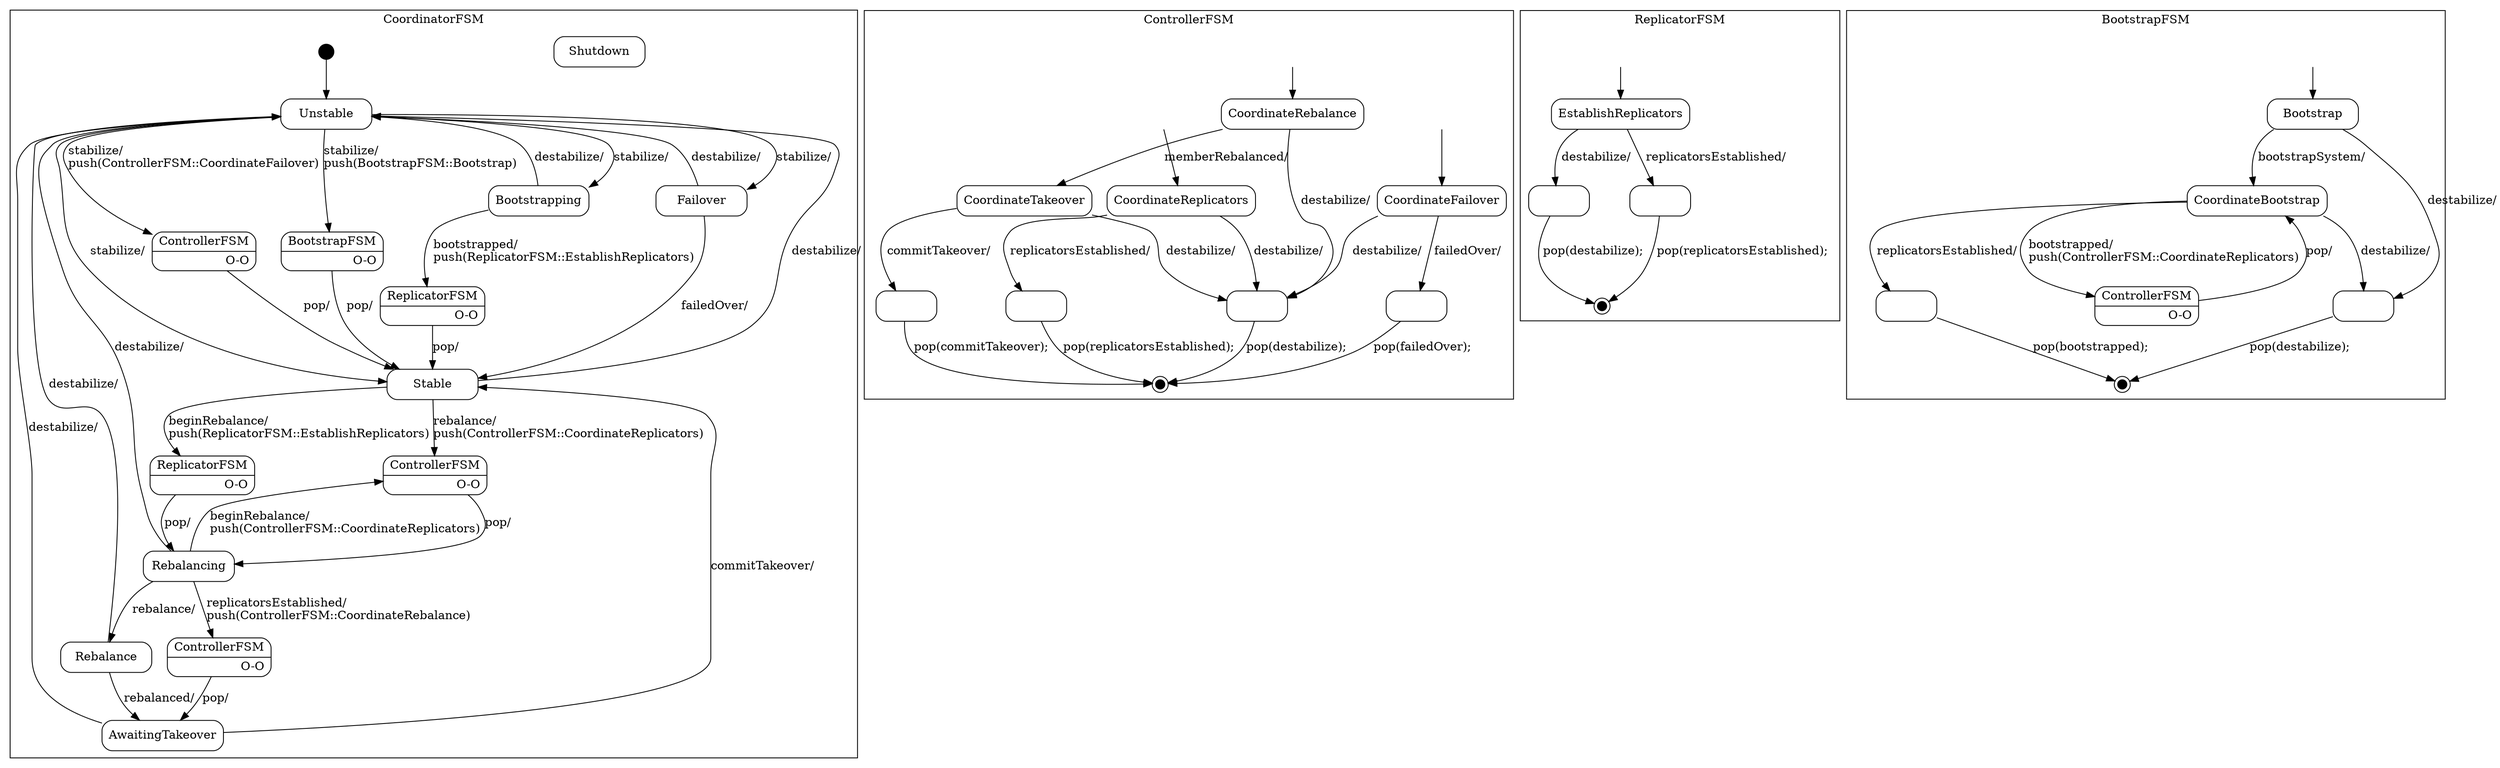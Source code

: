 digraph Coordinator {

    node
        [shape=Mrecord width=1.5];

    subgraph cluster_CoordinatorFSM {

        label="CoordinatorFSM";

        //
        // States (Nodes)
        //

        "CoordinatorFSM::Unstable"
            [label="{Unstable}"];

        "CoordinatorFSM::Stable"
            [label="{Stable}"];

        "CoordinatorFSM::Failover"
            [label="{Failover}"];

        "CoordinatorFSM::Bootstrapping"
            [label="{Bootstrapping}"];

        "CoordinatorFSM::Rebalancing"
            [label="{Rebalancing}"];

        "CoordinatorFSM::Rebalance"
            [label="{Rebalance}"];

        "CoordinatorFSM::AwaitingTakeover"
            [label="{AwaitingTakeover}"];

        "CoordinatorFSM::Shutdown"
            [label="{Shutdown}"];

        "CoordinatorFSM::Rebalancing::ReplicatorFSM"
            [label="{ReplicatorFSM|O-O\r}"]

        "CoordinatorFSM::AwaitingTakeover::ControllerFSM"
            [label="{ControllerFSM|O-O\r}"]

        "CoordinatorFSM::Stable::ReplicatorFSM"
            [label="{ReplicatorFSM|O-O\r}"]

        "CoordinatorFSM::Rebalancing::ControllerFSM"
            [label="{ControllerFSM|O-O\r}"]

        "CoordinatorFSM::Stable::ControllerFSM"
            [label="{ControllerFSM|O-O\r}"]

        "CoordinatorFSM::Stable::BootstrapFSM"
            [label="{BootstrapFSM|O-O\r}"]

        "%start"
            [label="" shape=circle style=filled fillcolor=black width=0.25];

        //
        // Transitions (Edges)
        //

        "CoordinatorFSM::Unstable" -> "CoordinatorFSM::Stable::ControllerFSM"
            [label="stabilize/\lpush(ControllerFSM::CoordinateFailover)\l"];

        "CoordinatorFSM::Unstable" -> "CoordinatorFSM::Failover"
            [label="stabilize/\l"];

        "CoordinatorFSM::Unstable" -> "CoordinatorFSM::Stable::BootstrapFSM"
            [label="stabilize/\lpush(BootstrapFSM::Bootstrap)\l"];

        "CoordinatorFSM::Unstable" -> "CoordinatorFSM::Bootstrapping"
            [label="stabilize/\l"];

        "CoordinatorFSM::Unstable" -> "CoordinatorFSM::Stable"
            [label="stabilize/\l"];

        "CoordinatorFSM::Stable" -> "CoordinatorFSM::Rebalancing::ControllerFSM"
            [label="rebalance/\lpush(ControllerFSM::CoordinateReplicators)\l"];

        "CoordinatorFSM::Stable" -> "CoordinatorFSM::Rebalancing::ReplicatorFSM"
            [label="beginRebalance/\lpush(ReplicatorFSM::EstablishReplicators)\l"];

        "CoordinatorFSM::Stable" -> "CoordinatorFSM::Unstable"
            [label="destabilize/\l"];

        "CoordinatorFSM::Failover" -> "CoordinatorFSM::Stable"
            [label="failedOver/\l"];

        "CoordinatorFSM::Failover" -> "CoordinatorFSM::Unstable"
            [label="destabilize/\l"];

        "CoordinatorFSM::Bootstrapping" -> "CoordinatorFSM::Stable::ReplicatorFSM"
            [label="bootstrapped/\lpush(ReplicatorFSM::EstablishReplicators)\l"];

        "CoordinatorFSM::Bootstrapping" -> "CoordinatorFSM::Unstable"
            [label="destabilize/\l"];

        "CoordinatorFSM::Rebalancing" -> "CoordinatorFSM::Rebalancing::ControllerFSM"
            [label="beginRebalance/\lpush(ControllerFSM::CoordinateReplicators)\l"];

        "CoordinatorFSM::Rebalancing" -> "CoordinatorFSM::AwaitingTakeover::ControllerFSM"
            [label="replicatorsEstablished/\lpush(ControllerFSM::CoordinateRebalance)\l"];

        "CoordinatorFSM::Rebalancing" -> "CoordinatorFSM::Rebalance"
            [label="rebalance/\l"];

        "CoordinatorFSM::Rebalancing" -> "CoordinatorFSM::Unstable"
            [label="destabilize/\l"];

        "CoordinatorFSM::Rebalance" -> "CoordinatorFSM::AwaitingTakeover"
            [label="rebalanced/\l"];

        "CoordinatorFSM::Rebalance" -> "CoordinatorFSM::Unstable"
            [label="destabilize/\l"];

        "CoordinatorFSM::AwaitingTakeover" -> "CoordinatorFSM::Stable"
            [label="commitTakeover/\l"];

        "CoordinatorFSM::AwaitingTakeover" -> "CoordinatorFSM::Unstable"
            [label="destabilize/\l"];

        "CoordinatorFSM::Rebalancing::ReplicatorFSM" -> "CoordinatorFSM::Rebalancing"
            [label="pop/"]

        "CoordinatorFSM::AwaitingTakeover::ControllerFSM" -> "CoordinatorFSM::AwaitingTakeover"
            [label="pop/"]

        "CoordinatorFSM::Stable::ReplicatorFSM" -> "CoordinatorFSM::Stable"
            [label="pop/"]

        "CoordinatorFSM::Rebalancing::ControllerFSM" -> "CoordinatorFSM::Rebalancing"
            [label="pop/"]

        "CoordinatorFSM::Stable::ControllerFSM" -> "CoordinatorFSM::Stable"
            [label="pop/"]

        "CoordinatorFSM::Stable::BootstrapFSM" -> "CoordinatorFSM::Stable"
            [label="pop/"]

        "%start" -> "CoordinatorFSM::Unstable"
    }

    subgraph cluster_ControllerFSM {

        label="ControllerFSM";

        //
        // States (Nodes)
        //

        "ControllerFSM::CoordinateFailover"
            [label="{CoordinateFailover}"];

        "ControllerFSM::CoordinateReplicators"
            [label="{CoordinateReplicators}"];

        "ControllerFSM::CoordinateRebalance"
            [label="{CoordinateRebalance}"];

        "ControllerFSM::CoordinateTakeover"
            [label="{CoordinateTakeover}"];

        "ControllerFSM::pop(destabilize)"
            [label="" width=1]

        "ControllerFSM::pop(commitTakeover)"
            [label="" width=1]

        "ControllerFSM::pop(replicatorsEstablished)"
            [label="" width=1]

        "ControllerFSM::pop(failedOver)"
            [label="" width=1]

        "ControllerFSM::%end"
            [label="" shape=doublecircle style=filled fillcolor=black width=0.15];

        "push(ControllerFSM::CoordinateRebalance)"
            [label="" shape=plaintext];

        "push(ControllerFSM::CoordinateReplicators)"
            [label="" shape=plaintext];

        "push(ControllerFSM::CoordinateFailover)"
            [label="" shape=plaintext];

        //
        // Transitions (Edges)
        //

        "ControllerFSM::CoordinateFailover" -> "ControllerFSM::pop(failedOver)"
            [label="failedOver/\l"];

        "ControllerFSM::CoordinateFailover" -> "ControllerFSM::pop(destabilize)"
            [label="destabilize/\l"];

        "ControllerFSM::CoordinateReplicators" -> "ControllerFSM::pop(replicatorsEstablished)"
            [label="replicatorsEstablished/\l"];

        "ControllerFSM::CoordinateReplicators" -> "ControllerFSM::pop(destabilize)"
            [label="destabilize/\l"];

        "ControllerFSM::CoordinateRebalance" -> "ControllerFSM::CoordinateTakeover"
            [label="memberRebalanced/\l"];

        "ControllerFSM::CoordinateRebalance" -> "ControllerFSM::pop(destabilize)"
            [label="destabilize/\l"];

        "ControllerFSM::CoordinateTakeover" -> "ControllerFSM::pop(commitTakeover)"
            [label="commitTakeover/\l"];

        "ControllerFSM::CoordinateTakeover" -> "ControllerFSM::pop(destabilize)"
            [label="destabilize/\l"];

        "ControllerFSM::pop(destabilize)" -> "ControllerFSM::%end"
            [label="pop(destabilize);\l"];

        "ControllerFSM::pop(commitTakeover)" -> "ControllerFSM::%end"
            [label="pop(commitTakeover);\l"];

        "ControllerFSM::pop(replicatorsEstablished)" -> "ControllerFSM::%end"
            [label="pop(replicatorsEstablished);\l"];

        "ControllerFSM::pop(failedOver)" -> "ControllerFSM::%end"
            [label="pop(failedOver);\l"];

        "push(ControllerFSM::CoordinateRebalance)" -> "ControllerFSM::CoordinateRebalance"
            [arrowtail=odot];

        "push(ControllerFSM::CoordinateReplicators)" -> "ControllerFSM::CoordinateReplicators"
            [arrowtail=odot];

        "push(ControllerFSM::CoordinateFailover)" -> "ControllerFSM::CoordinateFailover"
            [arrowtail=odot];
    }

    subgraph cluster_ReplicatorFSM {

        label="ReplicatorFSM";

        //
        // States (Nodes)
        //

        "ReplicatorFSM::EstablishReplicators"
            [label="{EstablishReplicators}"];

        "ReplicatorFSM::pop(destabilize)"
            [label="" width=1]

        "ReplicatorFSM::pop(replicatorsEstablished)"
            [label="" width=1]

        "ReplicatorFSM::%end"
            [label="" shape=doublecircle style=filled fillcolor=black width=0.15];

        "push(ReplicatorFSM::EstablishReplicators)"
            [label="" shape=plaintext];

        //
        // Transitions (Edges)
        //

        "ReplicatorFSM::EstablishReplicators" -> "ReplicatorFSM::pop(replicatorsEstablished)"
            [label="replicatorsEstablished/\l"];

        "ReplicatorFSM::EstablishReplicators" -> "ReplicatorFSM::pop(destabilize)"
            [label="destabilize/\l"];

        "ReplicatorFSM::pop(destabilize)" -> "ReplicatorFSM::%end"
            [label="pop(destabilize);\l"];

        "ReplicatorFSM::pop(replicatorsEstablished)" -> "ReplicatorFSM::%end"
            [label="pop(replicatorsEstablished);\l"];

        "push(ReplicatorFSM::EstablishReplicators)" -> "ReplicatorFSM::EstablishReplicators"
            [arrowtail=odot];
    }

    subgraph cluster_BootstrapFSM {

        label="BootstrapFSM";

        //
        // States (Nodes)
        //

        "BootstrapFSM::Bootstrap"
            [label="{Bootstrap}"];

        "BootstrapFSM::CoordinateBootstrap"
            [label="{CoordinateBootstrap}"];

        "BootstrapFSM::pop(destabilize)"
            [label="" width=1]

        "BootstrapFSM::pop(bootstrapped)"
            [label="" width=1]

        "BootstrapFSM::%end"
            [label="" shape=doublecircle style=filled fillcolor=black width=0.15];

        "BootstrapFSM::CoordinateBootstrap::ControllerFSM"
            [label="{ControllerFSM|O-O\r}"]

        "push(BootstrapFSM::Bootstrap)"
            [label="" shape=plaintext];

        //
        // Transitions (Edges)
        //

        "BootstrapFSM::Bootstrap" -> "BootstrapFSM::CoordinateBootstrap"
            [label="bootstrapSystem/\l"];

        "BootstrapFSM::Bootstrap" -> "BootstrapFSM::pop(destabilize)"
            [label="destabilize/\l"];

        "BootstrapFSM::CoordinateBootstrap" -> "BootstrapFSM::CoordinateBootstrap::ControllerFSM"
            [label="bootstrapped/\lpush(ControllerFSM::CoordinateReplicators)\l"];

        "BootstrapFSM::CoordinateBootstrap" -> "BootstrapFSM::pop(bootstrapped)"
            [label="replicatorsEstablished/\l"];

        "BootstrapFSM::CoordinateBootstrap" -> "BootstrapFSM::pop(destabilize)"
            [label="destabilize/\l"];

        "BootstrapFSM::pop(destabilize)" -> "BootstrapFSM::%end"
            [label="pop(destabilize);\l"];

        "BootstrapFSM::pop(bootstrapped)" -> "BootstrapFSM::%end"
            [label="pop(bootstrapped);\l"];

        "BootstrapFSM::CoordinateBootstrap::ControllerFSM" -> "BootstrapFSM::CoordinateBootstrap"
            [label="pop/"]

        "push(BootstrapFSM::Bootstrap)" -> "BootstrapFSM::Bootstrap"
            [arrowtail=odot];
    }

}

